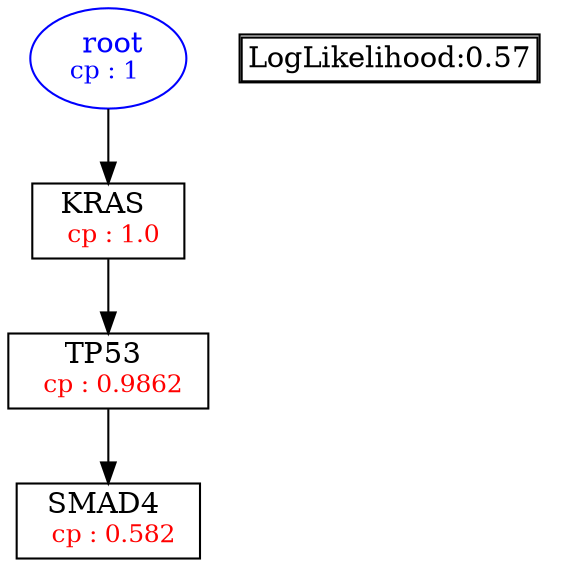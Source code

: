 digraph tree {
    "root" [label=<<font color='Blue'> root</font><br/><font color='Blue' POINT-SIZE='12'>cp : 1 </font>>, shape=oval, color=Blue];
    "S2" [label =<KRAS <br/> <font color='Red' POINT-SIZE='12'> cp : 1.0 </font>>, shape=box];
    "S3" [label =<TP53 <br/> <font color='Red' POINT-SIZE='12'> cp : 0.9862 </font>>, shape=box];
    "S1" [label =<SMAD4 <br/> <font color='Red' POINT-SIZE='12'> cp : 0.582 </font>>, shape=box];
    "root" -> "S2";
    "S2" -> "S3";
    "S3" -> "S1";

    node[shape=plaintext]
    fontsize="10"
    struct1 [label=
    <<TABLE BORDER="1" CELLBORDER="1" CELLSPACING="0" >
    <TR><TD ALIGN="LEFT">LogLikelihood:0.57</TD></TR>
    </TABLE>>];

}
